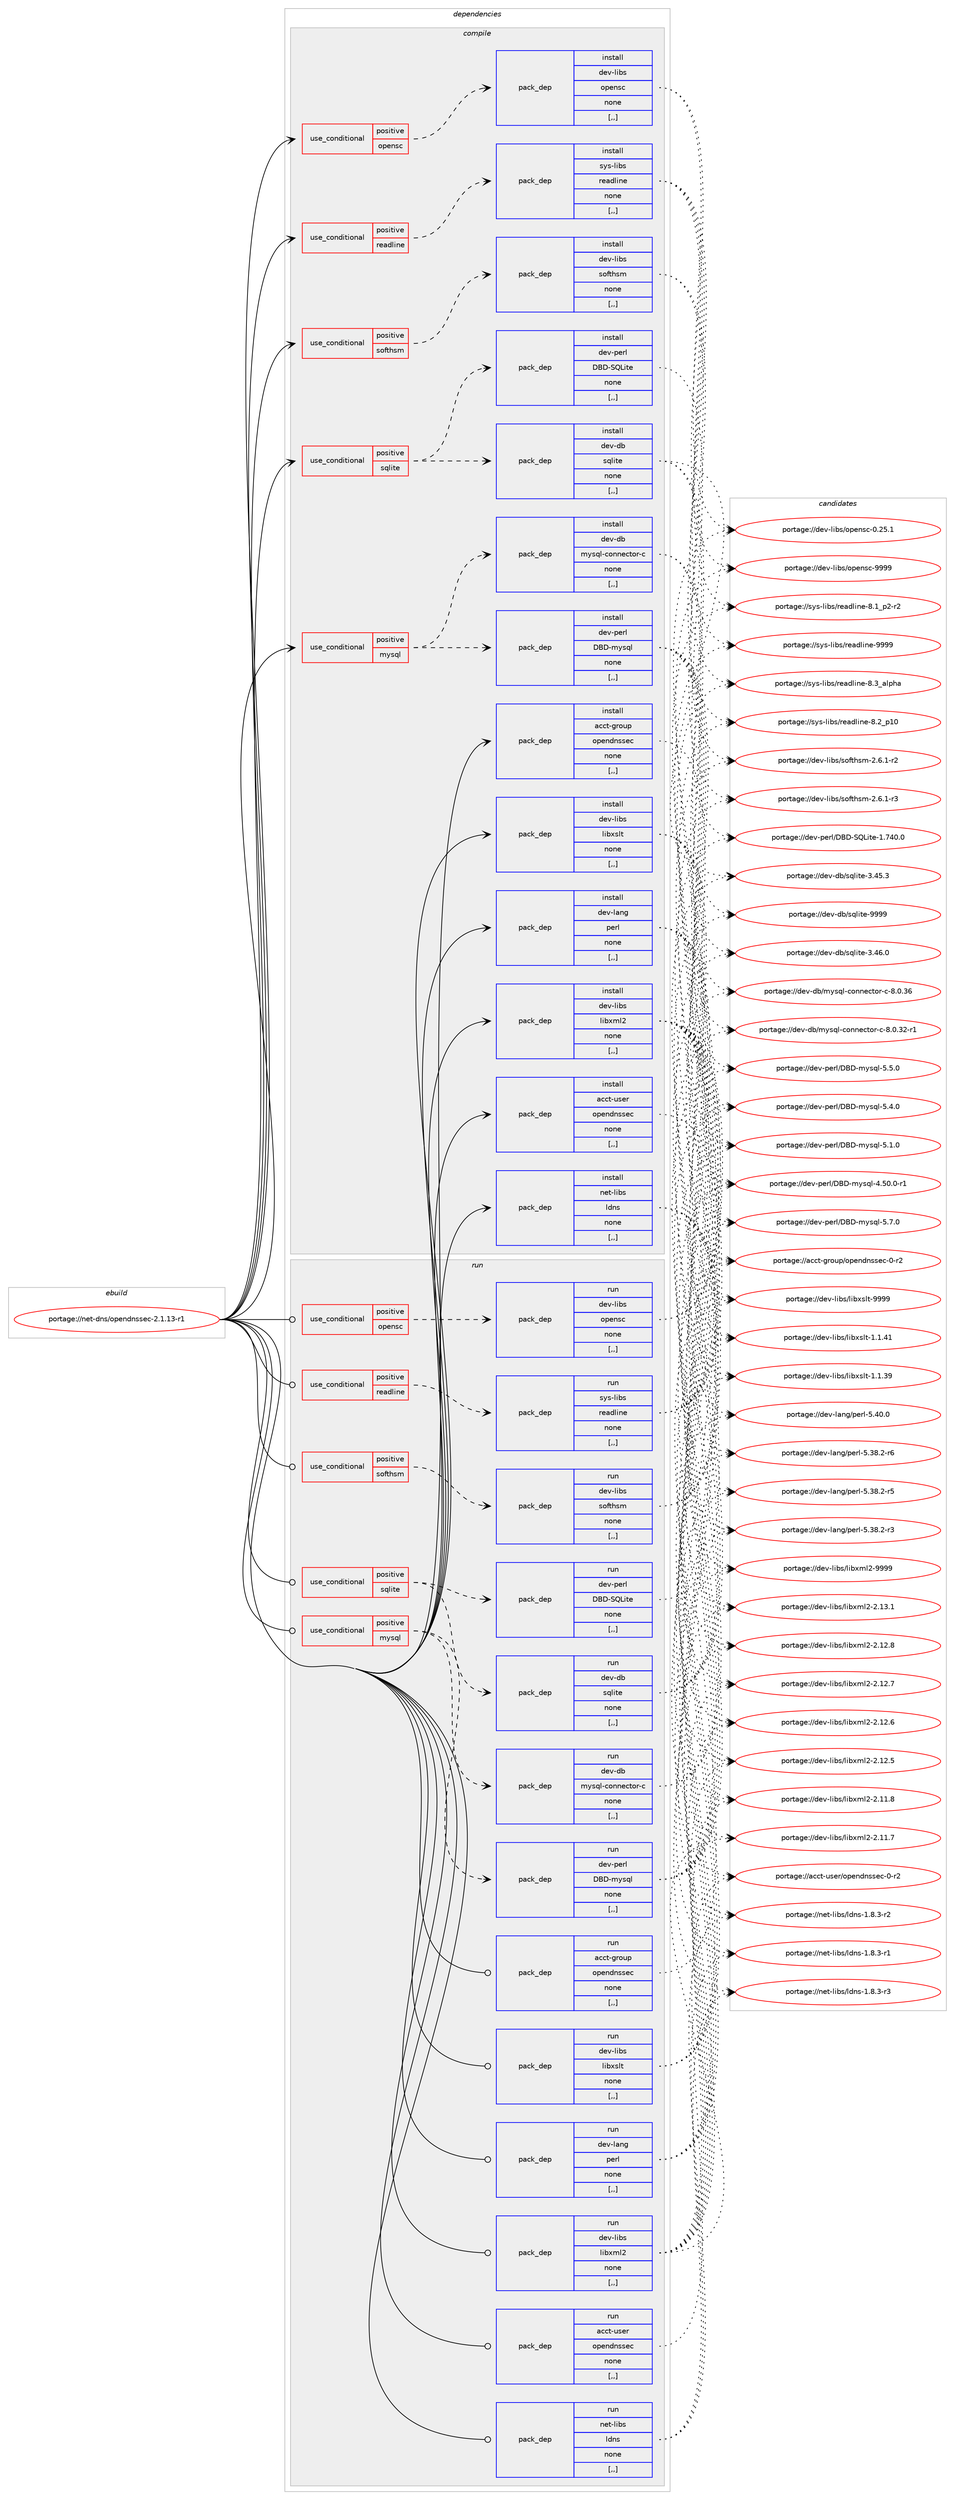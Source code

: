 digraph prolog {

# *************
# Graph options
# *************

newrank=true;
concentrate=true;
compound=true;
graph [rankdir=LR,fontname=Helvetica,fontsize=10,ranksep=1.5];#, ranksep=2.5, nodesep=0.2];
edge  [arrowhead=vee];
node  [fontname=Helvetica,fontsize=10];

# **********
# The ebuild
# **********

subgraph cluster_leftcol {
color=gray;
label=<<i>ebuild</i>>;
id [label="portage://net-dns/opendnssec-2.1.13-r1", color=red, width=4, href="../net-dns/opendnssec-2.1.13-r1.svg"];
}

# ****************
# The dependencies
# ****************

subgraph cluster_midcol {
color=gray;
label=<<i>dependencies</i>>;
subgraph cluster_compile {
fillcolor="#eeeeee";
style=filled;
label=<<i>compile</i>>;
subgraph cond89626 {
dependency345807 [label=<<TABLE BORDER="0" CELLBORDER="1" CELLSPACING="0" CELLPADDING="4"><TR><TD ROWSPAN="3" CELLPADDING="10">use_conditional</TD></TR><TR><TD>positive</TD></TR><TR><TD>mysql</TD></TR></TABLE>>, shape=none, color=red];
subgraph pack253590 {
dependency345808 [label=<<TABLE BORDER="0" CELLBORDER="1" CELLSPACING="0" CELLPADDING="4" WIDTH="220"><TR><TD ROWSPAN="6" CELLPADDING="30">pack_dep</TD></TR><TR><TD WIDTH="110">install</TD></TR><TR><TD>dev-db</TD></TR><TR><TD>mysql-connector-c</TD></TR><TR><TD>none</TD></TR><TR><TD>[,,]</TD></TR></TABLE>>, shape=none, color=blue];
}
dependency345807:e -> dependency345808:w [weight=20,style="dashed",arrowhead="vee"];
subgraph pack253591 {
dependency345809 [label=<<TABLE BORDER="0" CELLBORDER="1" CELLSPACING="0" CELLPADDING="4" WIDTH="220"><TR><TD ROWSPAN="6" CELLPADDING="30">pack_dep</TD></TR><TR><TD WIDTH="110">install</TD></TR><TR><TD>dev-perl</TD></TR><TR><TD>DBD-mysql</TD></TR><TR><TD>none</TD></TR><TR><TD>[,,]</TD></TR></TABLE>>, shape=none, color=blue];
}
dependency345807:e -> dependency345809:w [weight=20,style="dashed",arrowhead="vee"];
}
id:e -> dependency345807:w [weight=20,style="solid",arrowhead="vee"];
subgraph cond89627 {
dependency345810 [label=<<TABLE BORDER="0" CELLBORDER="1" CELLSPACING="0" CELLPADDING="4"><TR><TD ROWSPAN="3" CELLPADDING="10">use_conditional</TD></TR><TR><TD>positive</TD></TR><TR><TD>opensc</TD></TR></TABLE>>, shape=none, color=red];
subgraph pack253592 {
dependency345811 [label=<<TABLE BORDER="0" CELLBORDER="1" CELLSPACING="0" CELLPADDING="4" WIDTH="220"><TR><TD ROWSPAN="6" CELLPADDING="30">pack_dep</TD></TR><TR><TD WIDTH="110">install</TD></TR><TR><TD>dev-libs</TD></TR><TR><TD>opensc</TD></TR><TR><TD>none</TD></TR><TR><TD>[,,]</TD></TR></TABLE>>, shape=none, color=blue];
}
dependency345810:e -> dependency345811:w [weight=20,style="dashed",arrowhead="vee"];
}
id:e -> dependency345810:w [weight=20,style="solid",arrowhead="vee"];
subgraph cond89628 {
dependency345812 [label=<<TABLE BORDER="0" CELLBORDER="1" CELLSPACING="0" CELLPADDING="4"><TR><TD ROWSPAN="3" CELLPADDING="10">use_conditional</TD></TR><TR><TD>positive</TD></TR><TR><TD>readline</TD></TR></TABLE>>, shape=none, color=red];
subgraph pack253593 {
dependency345813 [label=<<TABLE BORDER="0" CELLBORDER="1" CELLSPACING="0" CELLPADDING="4" WIDTH="220"><TR><TD ROWSPAN="6" CELLPADDING="30">pack_dep</TD></TR><TR><TD WIDTH="110">install</TD></TR><TR><TD>sys-libs</TD></TR><TR><TD>readline</TD></TR><TR><TD>none</TD></TR><TR><TD>[,,]</TD></TR></TABLE>>, shape=none, color=blue];
}
dependency345812:e -> dependency345813:w [weight=20,style="dashed",arrowhead="vee"];
}
id:e -> dependency345812:w [weight=20,style="solid",arrowhead="vee"];
subgraph cond89629 {
dependency345814 [label=<<TABLE BORDER="0" CELLBORDER="1" CELLSPACING="0" CELLPADDING="4"><TR><TD ROWSPAN="3" CELLPADDING="10">use_conditional</TD></TR><TR><TD>positive</TD></TR><TR><TD>softhsm</TD></TR></TABLE>>, shape=none, color=red];
subgraph pack253594 {
dependency345815 [label=<<TABLE BORDER="0" CELLBORDER="1" CELLSPACING="0" CELLPADDING="4" WIDTH="220"><TR><TD ROWSPAN="6" CELLPADDING="30">pack_dep</TD></TR><TR><TD WIDTH="110">install</TD></TR><TR><TD>dev-libs</TD></TR><TR><TD>softhsm</TD></TR><TR><TD>none</TD></TR><TR><TD>[,,]</TD></TR></TABLE>>, shape=none, color=blue];
}
dependency345814:e -> dependency345815:w [weight=20,style="dashed",arrowhead="vee"];
}
id:e -> dependency345814:w [weight=20,style="solid",arrowhead="vee"];
subgraph cond89630 {
dependency345816 [label=<<TABLE BORDER="0" CELLBORDER="1" CELLSPACING="0" CELLPADDING="4"><TR><TD ROWSPAN="3" CELLPADDING="10">use_conditional</TD></TR><TR><TD>positive</TD></TR><TR><TD>sqlite</TD></TR></TABLE>>, shape=none, color=red];
subgraph pack253595 {
dependency345817 [label=<<TABLE BORDER="0" CELLBORDER="1" CELLSPACING="0" CELLPADDING="4" WIDTH="220"><TR><TD ROWSPAN="6" CELLPADDING="30">pack_dep</TD></TR><TR><TD WIDTH="110">install</TD></TR><TR><TD>dev-db</TD></TR><TR><TD>sqlite</TD></TR><TR><TD>none</TD></TR><TR><TD>[,,]</TD></TR></TABLE>>, shape=none, color=blue];
}
dependency345816:e -> dependency345817:w [weight=20,style="dashed",arrowhead="vee"];
subgraph pack253596 {
dependency345818 [label=<<TABLE BORDER="0" CELLBORDER="1" CELLSPACING="0" CELLPADDING="4" WIDTH="220"><TR><TD ROWSPAN="6" CELLPADDING="30">pack_dep</TD></TR><TR><TD WIDTH="110">install</TD></TR><TR><TD>dev-perl</TD></TR><TR><TD>DBD-SQLite</TD></TR><TR><TD>none</TD></TR><TR><TD>[,,]</TD></TR></TABLE>>, shape=none, color=blue];
}
dependency345816:e -> dependency345818:w [weight=20,style="dashed",arrowhead="vee"];
}
id:e -> dependency345816:w [weight=20,style="solid",arrowhead="vee"];
subgraph pack253597 {
dependency345819 [label=<<TABLE BORDER="0" CELLBORDER="1" CELLSPACING="0" CELLPADDING="4" WIDTH="220"><TR><TD ROWSPAN="6" CELLPADDING="30">pack_dep</TD></TR><TR><TD WIDTH="110">install</TD></TR><TR><TD>acct-group</TD></TR><TR><TD>opendnssec</TD></TR><TR><TD>none</TD></TR><TR><TD>[,,]</TD></TR></TABLE>>, shape=none, color=blue];
}
id:e -> dependency345819:w [weight=20,style="solid",arrowhead="vee"];
subgraph pack253598 {
dependency345820 [label=<<TABLE BORDER="0" CELLBORDER="1" CELLSPACING="0" CELLPADDING="4" WIDTH="220"><TR><TD ROWSPAN="6" CELLPADDING="30">pack_dep</TD></TR><TR><TD WIDTH="110">install</TD></TR><TR><TD>acct-user</TD></TR><TR><TD>opendnssec</TD></TR><TR><TD>none</TD></TR><TR><TD>[,,]</TD></TR></TABLE>>, shape=none, color=blue];
}
id:e -> dependency345820:w [weight=20,style="solid",arrowhead="vee"];
subgraph pack253599 {
dependency345821 [label=<<TABLE BORDER="0" CELLBORDER="1" CELLSPACING="0" CELLPADDING="4" WIDTH="220"><TR><TD ROWSPAN="6" CELLPADDING="30">pack_dep</TD></TR><TR><TD WIDTH="110">install</TD></TR><TR><TD>dev-lang</TD></TR><TR><TD>perl</TD></TR><TR><TD>none</TD></TR><TR><TD>[,,]</TD></TR></TABLE>>, shape=none, color=blue];
}
id:e -> dependency345821:w [weight=20,style="solid",arrowhead="vee"];
subgraph pack253600 {
dependency345822 [label=<<TABLE BORDER="0" CELLBORDER="1" CELLSPACING="0" CELLPADDING="4" WIDTH="220"><TR><TD ROWSPAN="6" CELLPADDING="30">pack_dep</TD></TR><TR><TD WIDTH="110">install</TD></TR><TR><TD>dev-libs</TD></TR><TR><TD>libxml2</TD></TR><TR><TD>none</TD></TR><TR><TD>[,,]</TD></TR></TABLE>>, shape=none, color=blue];
}
id:e -> dependency345822:w [weight=20,style="solid",arrowhead="vee"];
subgraph pack253601 {
dependency345823 [label=<<TABLE BORDER="0" CELLBORDER="1" CELLSPACING="0" CELLPADDING="4" WIDTH="220"><TR><TD ROWSPAN="6" CELLPADDING="30">pack_dep</TD></TR><TR><TD WIDTH="110">install</TD></TR><TR><TD>dev-libs</TD></TR><TR><TD>libxslt</TD></TR><TR><TD>none</TD></TR><TR><TD>[,,]</TD></TR></TABLE>>, shape=none, color=blue];
}
id:e -> dependency345823:w [weight=20,style="solid",arrowhead="vee"];
subgraph pack253602 {
dependency345824 [label=<<TABLE BORDER="0" CELLBORDER="1" CELLSPACING="0" CELLPADDING="4" WIDTH="220"><TR><TD ROWSPAN="6" CELLPADDING="30">pack_dep</TD></TR><TR><TD WIDTH="110">install</TD></TR><TR><TD>net-libs</TD></TR><TR><TD>ldns</TD></TR><TR><TD>none</TD></TR><TR><TD>[,,]</TD></TR></TABLE>>, shape=none, color=blue];
}
id:e -> dependency345824:w [weight=20,style="solid",arrowhead="vee"];
}
subgraph cluster_compileandrun {
fillcolor="#eeeeee";
style=filled;
label=<<i>compile and run</i>>;
}
subgraph cluster_run {
fillcolor="#eeeeee";
style=filled;
label=<<i>run</i>>;
subgraph cond89631 {
dependency345825 [label=<<TABLE BORDER="0" CELLBORDER="1" CELLSPACING="0" CELLPADDING="4"><TR><TD ROWSPAN="3" CELLPADDING="10">use_conditional</TD></TR><TR><TD>positive</TD></TR><TR><TD>mysql</TD></TR></TABLE>>, shape=none, color=red];
subgraph pack253603 {
dependency345826 [label=<<TABLE BORDER="0" CELLBORDER="1" CELLSPACING="0" CELLPADDING="4" WIDTH="220"><TR><TD ROWSPAN="6" CELLPADDING="30">pack_dep</TD></TR><TR><TD WIDTH="110">run</TD></TR><TR><TD>dev-db</TD></TR><TR><TD>mysql-connector-c</TD></TR><TR><TD>none</TD></TR><TR><TD>[,,]</TD></TR></TABLE>>, shape=none, color=blue];
}
dependency345825:e -> dependency345826:w [weight=20,style="dashed",arrowhead="vee"];
subgraph pack253604 {
dependency345827 [label=<<TABLE BORDER="0" CELLBORDER="1" CELLSPACING="0" CELLPADDING="4" WIDTH="220"><TR><TD ROWSPAN="6" CELLPADDING="30">pack_dep</TD></TR><TR><TD WIDTH="110">run</TD></TR><TR><TD>dev-perl</TD></TR><TR><TD>DBD-mysql</TD></TR><TR><TD>none</TD></TR><TR><TD>[,,]</TD></TR></TABLE>>, shape=none, color=blue];
}
dependency345825:e -> dependency345827:w [weight=20,style="dashed",arrowhead="vee"];
}
id:e -> dependency345825:w [weight=20,style="solid",arrowhead="odot"];
subgraph cond89632 {
dependency345828 [label=<<TABLE BORDER="0" CELLBORDER="1" CELLSPACING="0" CELLPADDING="4"><TR><TD ROWSPAN="3" CELLPADDING="10">use_conditional</TD></TR><TR><TD>positive</TD></TR><TR><TD>opensc</TD></TR></TABLE>>, shape=none, color=red];
subgraph pack253605 {
dependency345829 [label=<<TABLE BORDER="0" CELLBORDER="1" CELLSPACING="0" CELLPADDING="4" WIDTH="220"><TR><TD ROWSPAN="6" CELLPADDING="30">pack_dep</TD></TR><TR><TD WIDTH="110">run</TD></TR><TR><TD>dev-libs</TD></TR><TR><TD>opensc</TD></TR><TR><TD>none</TD></TR><TR><TD>[,,]</TD></TR></TABLE>>, shape=none, color=blue];
}
dependency345828:e -> dependency345829:w [weight=20,style="dashed",arrowhead="vee"];
}
id:e -> dependency345828:w [weight=20,style="solid",arrowhead="odot"];
subgraph cond89633 {
dependency345830 [label=<<TABLE BORDER="0" CELLBORDER="1" CELLSPACING="0" CELLPADDING="4"><TR><TD ROWSPAN="3" CELLPADDING="10">use_conditional</TD></TR><TR><TD>positive</TD></TR><TR><TD>readline</TD></TR></TABLE>>, shape=none, color=red];
subgraph pack253606 {
dependency345831 [label=<<TABLE BORDER="0" CELLBORDER="1" CELLSPACING="0" CELLPADDING="4" WIDTH="220"><TR><TD ROWSPAN="6" CELLPADDING="30">pack_dep</TD></TR><TR><TD WIDTH="110">run</TD></TR><TR><TD>sys-libs</TD></TR><TR><TD>readline</TD></TR><TR><TD>none</TD></TR><TR><TD>[,,]</TD></TR></TABLE>>, shape=none, color=blue];
}
dependency345830:e -> dependency345831:w [weight=20,style="dashed",arrowhead="vee"];
}
id:e -> dependency345830:w [weight=20,style="solid",arrowhead="odot"];
subgraph cond89634 {
dependency345832 [label=<<TABLE BORDER="0" CELLBORDER="1" CELLSPACING="0" CELLPADDING="4"><TR><TD ROWSPAN="3" CELLPADDING="10">use_conditional</TD></TR><TR><TD>positive</TD></TR><TR><TD>softhsm</TD></TR></TABLE>>, shape=none, color=red];
subgraph pack253607 {
dependency345833 [label=<<TABLE BORDER="0" CELLBORDER="1" CELLSPACING="0" CELLPADDING="4" WIDTH="220"><TR><TD ROWSPAN="6" CELLPADDING="30">pack_dep</TD></TR><TR><TD WIDTH="110">run</TD></TR><TR><TD>dev-libs</TD></TR><TR><TD>softhsm</TD></TR><TR><TD>none</TD></TR><TR><TD>[,,]</TD></TR></TABLE>>, shape=none, color=blue];
}
dependency345832:e -> dependency345833:w [weight=20,style="dashed",arrowhead="vee"];
}
id:e -> dependency345832:w [weight=20,style="solid",arrowhead="odot"];
subgraph cond89635 {
dependency345834 [label=<<TABLE BORDER="0" CELLBORDER="1" CELLSPACING="0" CELLPADDING="4"><TR><TD ROWSPAN="3" CELLPADDING="10">use_conditional</TD></TR><TR><TD>positive</TD></TR><TR><TD>sqlite</TD></TR></TABLE>>, shape=none, color=red];
subgraph pack253608 {
dependency345835 [label=<<TABLE BORDER="0" CELLBORDER="1" CELLSPACING="0" CELLPADDING="4" WIDTH="220"><TR><TD ROWSPAN="6" CELLPADDING="30">pack_dep</TD></TR><TR><TD WIDTH="110">run</TD></TR><TR><TD>dev-db</TD></TR><TR><TD>sqlite</TD></TR><TR><TD>none</TD></TR><TR><TD>[,,]</TD></TR></TABLE>>, shape=none, color=blue];
}
dependency345834:e -> dependency345835:w [weight=20,style="dashed",arrowhead="vee"];
subgraph pack253609 {
dependency345836 [label=<<TABLE BORDER="0" CELLBORDER="1" CELLSPACING="0" CELLPADDING="4" WIDTH="220"><TR><TD ROWSPAN="6" CELLPADDING="30">pack_dep</TD></TR><TR><TD WIDTH="110">run</TD></TR><TR><TD>dev-perl</TD></TR><TR><TD>DBD-SQLite</TD></TR><TR><TD>none</TD></TR><TR><TD>[,,]</TD></TR></TABLE>>, shape=none, color=blue];
}
dependency345834:e -> dependency345836:w [weight=20,style="dashed",arrowhead="vee"];
}
id:e -> dependency345834:w [weight=20,style="solid",arrowhead="odot"];
subgraph pack253610 {
dependency345837 [label=<<TABLE BORDER="0" CELLBORDER="1" CELLSPACING="0" CELLPADDING="4" WIDTH="220"><TR><TD ROWSPAN="6" CELLPADDING="30">pack_dep</TD></TR><TR><TD WIDTH="110">run</TD></TR><TR><TD>acct-group</TD></TR><TR><TD>opendnssec</TD></TR><TR><TD>none</TD></TR><TR><TD>[,,]</TD></TR></TABLE>>, shape=none, color=blue];
}
id:e -> dependency345837:w [weight=20,style="solid",arrowhead="odot"];
subgraph pack253611 {
dependency345838 [label=<<TABLE BORDER="0" CELLBORDER="1" CELLSPACING="0" CELLPADDING="4" WIDTH="220"><TR><TD ROWSPAN="6" CELLPADDING="30">pack_dep</TD></TR><TR><TD WIDTH="110">run</TD></TR><TR><TD>acct-user</TD></TR><TR><TD>opendnssec</TD></TR><TR><TD>none</TD></TR><TR><TD>[,,]</TD></TR></TABLE>>, shape=none, color=blue];
}
id:e -> dependency345838:w [weight=20,style="solid",arrowhead="odot"];
subgraph pack253612 {
dependency345839 [label=<<TABLE BORDER="0" CELLBORDER="1" CELLSPACING="0" CELLPADDING="4" WIDTH="220"><TR><TD ROWSPAN="6" CELLPADDING="30">pack_dep</TD></TR><TR><TD WIDTH="110">run</TD></TR><TR><TD>dev-lang</TD></TR><TR><TD>perl</TD></TR><TR><TD>none</TD></TR><TR><TD>[,,]</TD></TR></TABLE>>, shape=none, color=blue];
}
id:e -> dependency345839:w [weight=20,style="solid",arrowhead="odot"];
subgraph pack253613 {
dependency345840 [label=<<TABLE BORDER="0" CELLBORDER="1" CELLSPACING="0" CELLPADDING="4" WIDTH="220"><TR><TD ROWSPAN="6" CELLPADDING="30">pack_dep</TD></TR><TR><TD WIDTH="110">run</TD></TR><TR><TD>dev-libs</TD></TR><TR><TD>libxml2</TD></TR><TR><TD>none</TD></TR><TR><TD>[,,]</TD></TR></TABLE>>, shape=none, color=blue];
}
id:e -> dependency345840:w [weight=20,style="solid",arrowhead="odot"];
subgraph pack253614 {
dependency345841 [label=<<TABLE BORDER="0" CELLBORDER="1" CELLSPACING="0" CELLPADDING="4" WIDTH="220"><TR><TD ROWSPAN="6" CELLPADDING="30">pack_dep</TD></TR><TR><TD WIDTH="110">run</TD></TR><TR><TD>dev-libs</TD></TR><TR><TD>libxslt</TD></TR><TR><TD>none</TD></TR><TR><TD>[,,]</TD></TR></TABLE>>, shape=none, color=blue];
}
id:e -> dependency345841:w [weight=20,style="solid",arrowhead="odot"];
subgraph pack253615 {
dependency345842 [label=<<TABLE BORDER="0" CELLBORDER="1" CELLSPACING="0" CELLPADDING="4" WIDTH="220"><TR><TD ROWSPAN="6" CELLPADDING="30">pack_dep</TD></TR><TR><TD WIDTH="110">run</TD></TR><TR><TD>net-libs</TD></TR><TR><TD>ldns</TD></TR><TR><TD>none</TD></TR><TR><TD>[,,]</TD></TR></TABLE>>, shape=none, color=blue];
}
id:e -> dependency345842:w [weight=20,style="solid",arrowhead="odot"];
}
}

# **************
# The candidates
# **************

subgraph cluster_choices {
rank=same;
color=gray;
label=<<i>candidates</i>>;

subgraph choice253590 {
color=black;
nodesep=1;
choice100101118451009847109121115113108459911111011010199116111114459945564648465154 [label="portage://dev-db/mysql-connector-c-8.0.36", color=red, width=4,href="../dev-db/mysql-connector-c-8.0.36.svg"];
choice1001011184510098471091211151131084599111110110101991161111144599455646484651504511449 [label="portage://dev-db/mysql-connector-c-8.0.32-r1", color=red, width=4,href="../dev-db/mysql-connector-c-8.0.32-r1.svg"];
dependency345808:e -> choice100101118451009847109121115113108459911111011010199116111114459945564648465154:w [style=dotted,weight="100"];
dependency345808:e -> choice1001011184510098471091211151131084599111110110101991161111144599455646484651504511449:w [style=dotted,weight="100"];
}
subgraph choice253591 {
color=black;
nodesep=1;
choice100101118451121011141084768666845109121115113108455346554648 [label="portage://dev-perl/DBD-mysql-5.7.0", color=red, width=4,href="../dev-perl/DBD-mysql-5.7.0.svg"];
choice100101118451121011141084768666845109121115113108455346534648 [label="portage://dev-perl/DBD-mysql-5.5.0", color=red, width=4,href="../dev-perl/DBD-mysql-5.5.0.svg"];
choice100101118451121011141084768666845109121115113108455346524648 [label="portage://dev-perl/DBD-mysql-5.4.0", color=red, width=4,href="../dev-perl/DBD-mysql-5.4.0.svg"];
choice100101118451121011141084768666845109121115113108455346494648 [label="portage://dev-perl/DBD-mysql-5.1.0", color=red, width=4,href="../dev-perl/DBD-mysql-5.1.0.svg"];
choice100101118451121011141084768666845109121115113108455246534846484511449 [label="portage://dev-perl/DBD-mysql-4.50.0-r1", color=red, width=4,href="../dev-perl/DBD-mysql-4.50.0-r1.svg"];
dependency345809:e -> choice100101118451121011141084768666845109121115113108455346554648:w [style=dotted,weight="100"];
dependency345809:e -> choice100101118451121011141084768666845109121115113108455346534648:w [style=dotted,weight="100"];
dependency345809:e -> choice100101118451121011141084768666845109121115113108455346524648:w [style=dotted,weight="100"];
dependency345809:e -> choice100101118451121011141084768666845109121115113108455346494648:w [style=dotted,weight="100"];
dependency345809:e -> choice100101118451121011141084768666845109121115113108455246534846484511449:w [style=dotted,weight="100"];
}
subgraph choice253592 {
color=black;
nodesep=1;
choice100101118451081059811547111112101110115994557575757 [label="portage://dev-libs/opensc-9999", color=red, width=4,href="../dev-libs/opensc-9999.svg"];
choice1001011184510810598115471111121011101159945484650534649 [label="portage://dev-libs/opensc-0.25.1", color=red, width=4,href="../dev-libs/opensc-0.25.1.svg"];
dependency345811:e -> choice100101118451081059811547111112101110115994557575757:w [style=dotted,weight="100"];
dependency345811:e -> choice1001011184510810598115471111121011101159945484650534649:w [style=dotted,weight="100"];
}
subgraph choice253593 {
color=black;
nodesep=1;
choice115121115451081059811547114101971001081051101014557575757 [label="portage://sys-libs/readline-9999", color=red, width=4,href="../sys-libs/readline-9999.svg"];
choice1151211154510810598115471141019710010810511010145564651959710811210497 [label="portage://sys-libs/readline-8.3_alpha", color=red, width=4,href="../sys-libs/readline-8.3_alpha.svg"];
choice1151211154510810598115471141019710010810511010145564650951124948 [label="portage://sys-libs/readline-8.2_p10", color=red, width=4,href="../sys-libs/readline-8.2_p10.svg"];
choice115121115451081059811547114101971001081051101014556464995112504511450 [label="portage://sys-libs/readline-8.1_p2-r2", color=red, width=4,href="../sys-libs/readline-8.1_p2-r2.svg"];
dependency345813:e -> choice115121115451081059811547114101971001081051101014557575757:w [style=dotted,weight="100"];
dependency345813:e -> choice1151211154510810598115471141019710010810511010145564651959710811210497:w [style=dotted,weight="100"];
dependency345813:e -> choice1151211154510810598115471141019710010810511010145564650951124948:w [style=dotted,weight="100"];
dependency345813:e -> choice115121115451081059811547114101971001081051101014556464995112504511450:w [style=dotted,weight="100"];
}
subgraph choice253594 {
color=black;
nodesep=1;
choice1001011184510810598115471151111021161041151094550465446494511451 [label="portage://dev-libs/softhsm-2.6.1-r3", color=red, width=4,href="../dev-libs/softhsm-2.6.1-r3.svg"];
choice1001011184510810598115471151111021161041151094550465446494511450 [label="portage://dev-libs/softhsm-2.6.1-r2", color=red, width=4,href="../dev-libs/softhsm-2.6.1-r2.svg"];
dependency345815:e -> choice1001011184510810598115471151111021161041151094550465446494511451:w [style=dotted,weight="100"];
dependency345815:e -> choice1001011184510810598115471151111021161041151094550465446494511450:w [style=dotted,weight="100"];
}
subgraph choice253595 {
color=black;
nodesep=1;
choice1001011184510098471151131081051161014557575757 [label="portage://dev-db/sqlite-9999", color=red, width=4,href="../dev-db/sqlite-9999.svg"];
choice10010111845100984711511310810511610145514652544648 [label="portage://dev-db/sqlite-3.46.0", color=red, width=4,href="../dev-db/sqlite-3.46.0.svg"];
choice10010111845100984711511310810511610145514652534651 [label="portage://dev-db/sqlite-3.45.3", color=red, width=4,href="../dev-db/sqlite-3.45.3.svg"];
dependency345817:e -> choice1001011184510098471151131081051161014557575757:w [style=dotted,weight="100"];
dependency345817:e -> choice10010111845100984711511310810511610145514652544648:w [style=dotted,weight="100"];
dependency345817:e -> choice10010111845100984711511310810511610145514652534651:w [style=dotted,weight="100"];
}
subgraph choice253596 {
color=black;
nodesep=1;
choice1001011184511210111410847686668458381761051161014549465552484648 [label="portage://dev-perl/DBD-SQLite-1.740.0", color=red, width=4,href="../dev-perl/DBD-SQLite-1.740.0.svg"];
dependency345818:e -> choice1001011184511210111410847686668458381761051161014549465552484648:w [style=dotted,weight="100"];
}
subgraph choice253597 {
color=black;
nodesep=1;
choice97999911645103114111117112471111121011101001101151151019945484511450 [label="portage://acct-group/opendnssec-0-r2", color=red, width=4,href="../acct-group/opendnssec-0-r2.svg"];
dependency345819:e -> choice97999911645103114111117112471111121011101001101151151019945484511450:w [style=dotted,weight="100"];
}
subgraph choice253598 {
color=black;
nodesep=1;
choice97999911645117115101114471111121011101001101151151019945484511450 [label="portage://acct-user/opendnssec-0-r2", color=red, width=4,href="../acct-user/opendnssec-0-r2.svg"];
dependency345820:e -> choice97999911645117115101114471111121011101001101151151019945484511450:w [style=dotted,weight="100"];
}
subgraph choice253599 {
color=black;
nodesep=1;
choice10010111845108971101034711210111410845534652484648 [label="portage://dev-lang/perl-5.40.0", color=red, width=4,href="../dev-lang/perl-5.40.0.svg"];
choice100101118451089711010347112101114108455346515646504511454 [label="portage://dev-lang/perl-5.38.2-r6", color=red, width=4,href="../dev-lang/perl-5.38.2-r6.svg"];
choice100101118451089711010347112101114108455346515646504511453 [label="portage://dev-lang/perl-5.38.2-r5", color=red, width=4,href="../dev-lang/perl-5.38.2-r5.svg"];
choice100101118451089711010347112101114108455346515646504511451 [label="portage://dev-lang/perl-5.38.2-r3", color=red, width=4,href="../dev-lang/perl-5.38.2-r3.svg"];
dependency345821:e -> choice10010111845108971101034711210111410845534652484648:w [style=dotted,weight="100"];
dependency345821:e -> choice100101118451089711010347112101114108455346515646504511454:w [style=dotted,weight="100"];
dependency345821:e -> choice100101118451089711010347112101114108455346515646504511453:w [style=dotted,weight="100"];
dependency345821:e -> choice100101118451089711010347112101114108455346515646504511451:w [style=dotted,weight="100"];
}
subgraph choice253600 {
color=black;
nodesep=1;
choice10010111845108105981154710810598120109108504557575757 [label="portage://dev-libs/libxml2-9999", color=red, width=4,href="../dev-libs/libxml2-9999.svg"];
choice100101118451081059811547108105981201091085045504649514649 [label="portage://dev-libs/libxml2-2.13.1", color=red, width=4,href="../dev-libs/libxml2-2.13.1.svg"];
choice100101118451081059811547108105981201091085045504649504656 [label="portage://dev-libs/libxml2-2.12.8", color=red, width=4,href="../dev-libs/libxml2-2.12.8.svg"];
choice100101118451081059811547108105981201091085045504649504655 [label="portage://dev-libs/libxml2-2.12.7", color=red, width=4,href="../dev-libs/libxml2-2.12.7.svg"];
choice100101118451081059811547108105981201091085045504649504654 [label="portage://dev-libs/libxml2-2.12.6", color=red, width=4,href="../dev-libs/libxml2-2.12.6.svg"];
choice100101118451081059811547108105981201091085045504649504653 [label="portage://dev-libs/libxml2-2.12.5", color=red, width=4,href="../dev-libs/libxml2-2.12.5.svg"];
choice100101118451081059811547108105981201091085045504649494656 [label="portage://dev-libs/libxml2-2.11.8", color=red, width=4,href="../dev-libs/libxml2-2.11.8.svg"];
choice100101118451081059811547108105981201091085045504649494655 [label="portage://dev-libs/libxml2-2.11.7", color=red, width=4,href="../dev-libs/libxml2-2.11.7.svg"];
dependency345822:e -> choice10010111845108105981154710810598120109108504557575757:w [style=dotted,weight="100"];
dependency345822:e -> choice100101118451081059811547108105981201091085045504649514649:w [style=dotted,weight="100"];
dependency345822:e -> choice100101118451081059811547108105981201091085045504649504656:w [style=dotted,weight="100"];
dependency345822:e -> choice100101118451081059811547108105981201091085045504649504655:w [style=dotted,weight="100"];
dependency345822:e -> choice100101118451081059811547108105981201091085045504649504654:w [style=dotted,weight="100"];
dependency345822:e -> choice100101118451081059811547108105981201091085045504649504653:w [style=dotted,weight="100"];
dependency345822:e -> choice100101118451081059811547108105981201091085045504649494656:w [style=dotted,weight="100"];
dependency345822:e -> choice100101118451081059811547108105981201091085045504649494655:w [style=dotted,weight="100"];
}
subgraph choice253601 {
color=black;
nodesep=1;
choice100101118451081059811547108105981201151081164557575757 [label="portage://dev-libs/libxslt-9999", color=red, width=4,href="../dev-libs/libxslt-9999.svg"];
choice1001011184510810598115471081059812011510811645494649465249 [label="portage://dev-libs/libxslt-1.1.41", color=red, width=4,href="../dev-libs/libxslt-1.1.41.svg"];
choice1001011184510810598115471081059812011510811645494649465157 [label="portage://dev-libs/libxslt-1.1.39", color=red, width=4,href="../dev-libs/libxslt-1.1.39.svg"];
dependency345823:e -> choice100101118451081059811547108105981201151081164557575757:w [style=dotted,weight="100"];
dependency345823:e -> choice1001011184510810598115471081059812011510811645494649465249:w [style=dotted,weight="100"];
dependency345823:e -> choice1001011184510810598115471081059812011510811645494649465157:w [style=dotted,weight="100"];
}
subgraph choice253602 {
color=black;
nodesep=1;
choice1101011164510810598115471081001101154549465646514511451 [label="portage://net-libs/ldns-1.8.3-r3", color=red, width=4,href="../net-libs/ldns-1.8.3-r3.svg"];
choice1101011164510810598115471081001101154549465646514511450 [label="portage://net-libs/ldns-1.8.3-r2", color=red, width=4,href="../net-libs/ldns-1.8.3-r2.svg"];
choice1101011164510810598115471081001101154549465646514511449 [label="portage://net-libs/ldns-1.8.3-r1", color=red, width=4,href="../net-libs/ldns-1.8.3-r1.svg"];
dependency345824:e -> choice1101011164510810598115471081001101154549465646514511451:w [style=dotted,weight="100"];
dependency345824:e -> choice1101011164510810598115471081001101154549465646514511450:w [style=dotted,weight="100"];
dependency345824:e -> choice1101011164510810598115471081001101154549465646514511449:w [style=dotted,weight="100"];
}
subgraph choice253603 {
color=black;
nodesep=1;
choice100101118451009847109121115113108459911111011010199116111114459945564648465154 [label="portage://dev-db/mysql-connector-c-8.0.36", color=red, width=4,href="../dev-db/mysql-connector-c-8.0.36.svg"];
choice1001011184510098471091211151131084599111110110101991161111144599455646484651504511449 [label="portage://dev-db/mysql-connector-c-8.0.32-r1", color=red, width=4,href="../dev-db/mysql-connector-c-8.0.32-r1.svg"];
dependency345826:e -> choice100101118451009847109121115113108459911111011010199116111114459945564648465154:w [style=dotted,weight="100"];
dependency345826:e -> choice1001011184510098471091211151131084599111110110101991161111144599455646484651504511449:w [style=dotted,weight="100"];
}
subgraph choice253604 {
color=black;
nodesep=1;
choice100101118451121011141084768666845109121115113108455346554648 [label="portage://dev-perl/DBD-mysql-5.7.0", color=red, width=4,href="../dev-perl/DBD-mysql-5.7.0.svg"];
choice100101118451121011141084768666845109121115113108455346534648 [label="portage://dev-perl/DBD-mysql-5.5.0", color=red, width=4,href="../dev-perl/DBD-mysql-5.5.0.svg"];
choice100101118451121011141084768666845109121115113108455346524648 [label="portage://dev-perl/DBD-mysql-5.4.0", color=red, width=4,href="../dev-perl/DBD-mysql-5.4.0.svg"];
choice100101118451121011141084768666845109121115113108455346494648 [label="portage://dev-perl/DBD-mysql-5.1.0", color=red, width=4,href="../dev-perl/DBD-mysql-5.1.0.svg"];
choice100101118451121011141084768666845109121115113108455246534846484511449 [label="portage://dev-perl/DBD-mysql-4.50.0-r1", color=red, width=4,href="../dev-perl/DBD-mysql-4.50.0-r1.svg"];
dependency345827:e -> choice100101118451121011141084768666845109121115113108455346554648:w [style=dotted,weight="100"];
dependency345827:e -> choice100101118451121011141084768666845109121115113108455346534648:w [style=dotted,weight="100"];
dependency345827:e -> choice100101118451121011141084768666845109121115113108455346524648:w [style=dotted,weight="100"];
dependency345827:e -> choice100101118451121011141084768666845109121115113108455346494648:w [style=dotted,weight="100"];
dependency345827:e -> choice100101118451121011141084768666845109121115113108455246534846484511449:w [style=dotted,weight="100"];
}
subgraph choice253605 {
color=black;
nodesep=1;
choice100101118451081059811547111112101110115994557575757 [label="portage://dev-libs/opensc-9999", color=red, width=4,href="../dev-libs/opensc-9999.svg"];
choice1001011184510810598115471111121011101159945484650534649 [label="portage://dev-libs/opensc-0.25.1", color=red, width=4,href="../dev-libs/opensc-0.25.1.svg"];
dependency345829:e -> choice100101118451081059811547111112101110115994557575757:w [style=dotted,weight="100"];
dependency345829:e -> choice1001011184510810598115471111121011101159945484650534649:w [style=dotted,weight="100"];
}
subgraph choice253606 {
color=black;
nodesep=1;
choice115121115451081059811547114101971001081051101014557575757 [label="portage://sys-libs/readline-9999", color=red, width=4,href="../sys-libs/readline-9999.svg"];
choice1151211154510810598115471141019710010810511010145564651959710811210497 [label="portage://sys-libs/readline-8.3_alpha", color=red, width=4,href="../sys-libs/readline-8.3_alpha.svg"];
choice1151211154510810598115471141019710010810511010145564650951124948 [label="portage://sys-libs/readline-8.2_p10", color=red, width=4,href="../sys-libs/readline-8.2_p10.svg"];
choice115121115451081059811547114101971001081051101014556464995112504511450 [label="portage://sys-libs/readline-8.1_p2-r2", color=red, width=4,href="../sys-libs/readline-8.1_p2-r2.svg"];
dependency345831:e -> choice115121115451081059811547114101971001081051101014557575757:w [style=dotted,weight="100"];
dependency345831:e -> choice1151211154510810598115471141019710010810511010145564651959710811210497:w [style=dotted,weight="100"];
dependency345831:e -> choice1151211154510810598115471141019710010810511010145564650951124948:w [style=dotted,weight="100"];
dependency345831:e -> choice115121115451081059811547114101971001081051101014556464995112504511450:w [style=dotted,weight="100"];
}
subgraph choice253607 {
color=black;
nodesep=1;
choice1001011184510810598115471151111021161041151094550465446494511451 [label="portage://dev-libs/softhsm-2.6.1-r3", color=red, width=4,href="../dev-libs/softhsm-2.6.1-r3.svg"];
choice1001011184510810598115471151111021161041151094550465446494511450 [label="portage://dev-libs/softhsm-2.6.1-r2", color=red, width=4,href="../dev-libs/softhsm-2.6.1-r2.svg"];
dependency345833:e -> choice1001011184510810598115471151111021161041151094550465446494511451:w [style=dotted,weight="100"];
dependency345833:e -> choice1001011184510810598115471151111021161041151094550465446494511450:w [style=dotted,weight="100"];
}
subgraph choice253608 {
color=black;
nodesep=1;
choice1001011184510098471151131081051161014557575757 [label="portage://dev-db/sqlite-9999", color=red, width=4,href="../dev-db/sqlite-9999.svg"];
choice10010111845100984711511310810511610145514652544648 [label="portage://dev-db/sqlite-3.46.0", color=red, width=4,href="../dev-db/sqlite-3.46.0.svg"];
choice10010111845100984711511310810511610145514652534651 [label="portage://dev-db/sqlite-3.45.3", color=red, width=4,href="../dev-db/sqlite-3.45.3.svg"];
dependency345835:e -> choice1001011184510098471151131081051161014557575757:w [style=dotted,weight="100"];
dependency345835:e -> choice10010111845100984711511310810511610145514652544648:w [style=dotted,weight="100"];
dependency345835:e -> choice10010111845100984711511310810511610145514652534651:w [style=dotted,weight="100"];
}
subgraph choice253609 {
color=black;
nodesep=1;
choice1001011184511210111410847686668458381761051161014549465552484648 [label="portage://dev-perl/DBD-SQLite-1.740.0", color=red, width=4,href="../dev-perl/DBD-SQLite-1.740.0.svg"];
dependency345836:e -> choice1001011184511210111410847686668458381761051161014549465552484648:w [style=dotted,weight="100"];
}
subgraph choice253610 {
color=black;
nodesep=1;
choice97999911645103114111117112471111121011101001101151151019945484511450 [label="portage://acct-group/opendnssec-0-r2", color=red, width=4,href="../acct-group/opendnssec-0-r2.svg"];
dependency345837:e -> choice97999911645103114111117112471111121011101001101151151019945484511450:w [style=dotted,weight="100"];
}
subgraph choice253611 {
color=black;
nodesep=1;
choice97999911645117115101114471111121011101001101151151019945484511450 [label="portage://acct-user/opendnssec-0-r2", color=red, width=4,href="../acct-user/opendnssec-0-r2.svg"];
dependency345838:e -> choice97999911645117115101114471111121011101001101151151019945484511450:w [style=dotted,weight="100"];
}
subgraph choice253612 {
color=black;
nodesep=1;
choice10010111845108971101034711210111410845534652484648 [label="portage://dev-lang/perl-5.40.0", color=red, width=4,href="../dev-lang/perl-5.40.0.svg"];
choice100101118451089711010347112101114108455346515646504511454 [label="portage://dev-lang/perl-5.38.2-r6", color=red, width=4,href="../dev-lang/perl-5.38.2-r6.svg"];
choice100101118451089711010347112101114108455346515646504511453 [label="portage://dev-lang/perl-5.38.2-r5", color=red, width=4,href="../dev-lang/perl-5.38.2-r5.svg"];
choice100101118451089711010347112101114108455346515646504511451 [label="portage://dev-lang/perl-5.38.2-r3", color=red, width=4,href="../dev-lang/perl-5.38.2-r3.svg"];
dependency345839:e -> choice10010111845108971101034711210111410845534652484648:w [style=dotted,weight="100"];
dependency345839:e -> choice100101118451089711010347112101114108455346515646504511454:w [style=dotted,weight="100"];
dependency345839:e -> choice100101118451089711010347112101114108455346515646504511453:w [style=dotted,weight="100"];
dependency345839:e -> choice100101118451089711010347112101114108455346515646504511451:w [style=dotted,weight="100"];
}
subgraph choice253613 {
color=black;
nodesep=1;
choice10010111845108105981154710810598120109108504557575757 [label="portage://dev-libs/libxml2-9999", color=red, width=4,href="../dev-libs/libxml2-9999.svg"];
choice100101118451081059811547108105981201091085045504649514649 [label="portage://dev-libs/libxml2-2.13.1", color=red, width=4,href="../dev-libs/libxml2-2.13.1.svg"];
choice100101118451081059811547108105981201091085045504649504656 [label="portage://dev-libs/libxml2-2.12.8", color=red, width=4,href="../dev-libs/libxml2-2.12.8.svg"];
choice100101118451081059811547108105981201091085045504649504655 [label="portage://dev-libs/libxml2-2.12.7", color=red, width=4,href="../dev-libs/libxml2-2.12.7.svg"];
choice100101118451081059811547108105981201091085045504649504654 [label="portage://dev-libs/libxml2-2.12.6", color=red, width=4,href="../dev-libs/libxml2-2.12.6.svg"];
choice100101118451081059811547108105981201091085045504649504653 [label="portage://dev-libs/libxml2-2.12.5", color=red, width=4,href="../dev-libs/libxml2-2.12.5.svg"];
choice100101118451081059811547108105981201091085045504649494656 [label="portage://dev-libs/libxml2-2.11.8", color=red, width=4,href="../dev-libs/libxml2-2.11.8.svg"];
choice100101118451081059811547108105981201091085045504649494655 [label="portage://dev-libs/libxml2-2.11.7", color=red, width=4,href="../dev-libs/libxml2-2.11.7.svg"];
dependency345840:e -> choice10010111845108105981154710810598120109108504557575757:w [style=dotted,weight="100"];
dependency345840:e -> choice100101118451081059811547108105981201091085045504649514649:w [style=dotted,weight="100"];
dependency345840:e -> choice100101118451081059811547108105981201091085045504649504656:w [style=dotted,weight="100"];
dependency345840:e -> choice100101118451081059811547108105981201091085045504649504655:w [style=dotted,weight="100"];
dependency345840:e -> choice100101118451081059811547108105981201091085045504649504654:w [style=dotted,weight="100"];
dependency345840:e -> choice100101118451081059811547108105981201091085045504649504653:w [style=dotted,weight="100"];
dependency345840:e -> choice100101118451081059811547108105981201091085045504649494656:w [style=dotted,weight="100"];
dependency345840:e -> choice100101118451081059811547108105981201091085045504649494655:w [style=dotted,weight="100"];
}
subgraph choice253614 {
color=black;
nodesep=1;
choice100101118451081059811547108105981201151081164557575757 [label="portage://dev-libs/libxslt-9999", color=red, width=4,href="../dev-libs/libxslt-9999.svg"];
choice1001011184510810598115471081059812011510811645494649465249 [label="portage://dev-libs/libxslt-1.1.41", color=red, width=4,href="../dev-libs/libxslt-1.1.41.svg"];
choice1001011184510810598115471081059812011510811645494649465157 [label="portage://dev-libs/libxslt-1.1.39", color=red, width=4,href="../dev-libs/libxslt-1.1.39.svg"];
dependency345841:e -> choice100101118451081059811547108105981201151081164557575757:w [style=dotted,weight="100"];
dependency345841:e -> choice1001011184510810598115471081059812011510811645494649465249:w [style=dotted,weight="100"];
dependency345841:e -> choice1001011184510810598115471081059812011510811645494649465157:w [style=dotted,weight="100"];
}
subgraph choice253615 {
color=black;
nodesep=1;
choice1101011164510810598115471081001101154549465646514511451 [label="portage://net-libs/ldns-1.8.3-r3", color=red, width=4,href="../net-libs/ldns-1.8.3-r3.svg"];
choice1101011164510810598115471081001101154549465646514511450 [label="portage://net-libs/ldns-1.8.3-r2", color=red, width=4,href="../net-libs/ldns-1.8.3-r2.svg"];
choice1101011164510810598115471081001101154549465646514511449 [label="portage://net-libs/ldns-1.8.3-r1", color=red, width=4,href="../net-libs/ldns-1.8.3-r1.svg"];
dependency345842:e -> choice1101011164510810598115471081001101154549465646514511451:w [style=dotted,weight="100"];
dependency345842:e -> choice1101011164510810598115471081001101154549465646514511450:w [style=dotted,weight="100"];
dependency345842:e -> choice1101011164510810598115471081001101154549465646514511449:w [style=dotted,weight="100"];
}
}

}
